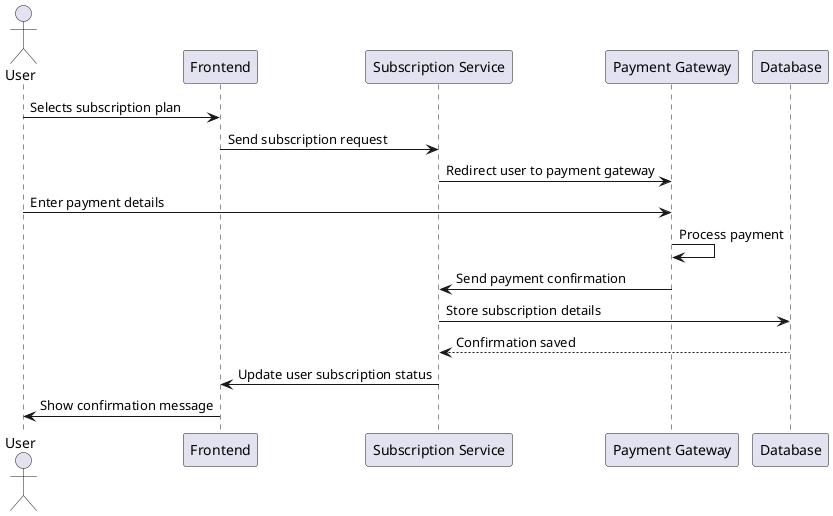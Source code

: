 @startuml

actor User
participant "Frontend" as FE
participant "Subscription Service" as SS
participant "Payment Gateway" as PG
participant "Database" as DB

User -> FE : Selects subscription plan
FE -> SS : Send subscription request
SS -> PG : Redirect user to payment gateway
User -> PG : Enter payment details
PG -> PG : Process payment
PG -> SS : Send payment confirmation
SS -> DB : Store subscription details
DB --> SS : Confirmation saved
SS -> FE : Update user subscription status
FE -> User : Show confirmation message

@enduml